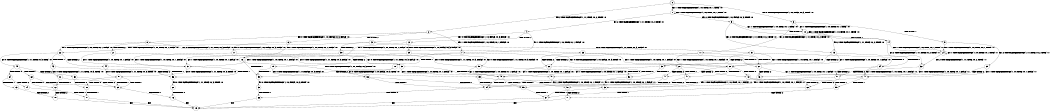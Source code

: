 digraph BCG {
size = "7, 10.5";
center = TRUE;
node [shape = circle];
0 [peripheries = 2];
0 -> 1 [label = "EX !1 !ATOMIC_EXCH_BRANCH (1, +0, TRUE, +0, 1, TRUE) !:0:"];
0 -> 2 [label = "EX !2 !ATOMIC_EXCH_BRANCH (1, +1, TRUE, +0, 2, TRUE) !:0:"];
0 -> 3 [label = "EX !0 !ATOMIC_EXCH_BRANCH (1, +0, FALSE, +0, 3, TRUE) !:0:"];
1 -> 4 [label = "EX !2 !ATOMIC_EXCH_BRANCH (1, +1, TRUE, +0, 2, TRUE) !:0:"];
1 -> 5 [label = "EX !0 !ATOMIC_EXCH_BRANCH (1, +0, FALSE, +0, 3, TRUE) !:0:"];
1 -> 1 [label = "EX !1 !ATOMIC_EXCH_BRANCH (1, +0, TRUE, +0, 1, TRUE) !:0:"];
2 -> 6 [label = "TERMINATE !2"];
2 -> 7 [label = "EX !1 !ATOMIC_EXCH_BRANCH (1, +0, TRUE, +0, 1, FALSE) !:0:"];
2 -> 8 [label = "EX !0 !ATOMIC_EXCH_BRANCH (1, +0, FALSE, +0, 3, FALSE) !:0:"];
3 -> 9 [label = "TERMINATE !0"];
3 -> 10 [label = "EX !1 !ATOMIC_EXCH_BRANCH (1, +0, TRUE, +0, 1, TRUE) !:0:"];
3 -> 11 [label = "EX !2 !ATOMIC_EXCH_BRANCH (1, +1, TRUE, +0, 2, TRUE) !:0:"];
4 -> 12 [label = "TERMINATE !2"];
4 -> 13 [label = "EX !0 !ATOMIC_EXCH_BRANCH (1, +0, FALSE, +0, 3, FALSE) !:0:"];
4 -> 7 [label = "EX !1 !ATOMIC_EXCH_BRANCH (1, +0, TRUE, +0, 1, FALSE) !:0:"];
5 -> 14 [label = "TERMINATE !0"];
5 -> 15 [label = "EX !2 !ATOMIC_EXCH_BRANCH (1, +1, TRUE, +0, 2, TRUE) !:0:"];
5 -> 10 [label = "EX !1 !ATOMIC_EXCH_BRANCH (1, +0, TRUE, +0, 1, TRUE) !:0:"];
6 -> 16 [label = "EX !1 !ATOMIC_EXCH_BRANCH (1, +0, TRUE, +0, 1, FALSE) !:0:"];
6 -> 17 [label = "EX !0 !ATOMIC_EXCH_BRANCH (1, +0, FALSE, +0, 3, FALSE) !:0:"];
7 -> 18 [label = "TERMINATE !1"];
7 -> 19 [label = "TERMINATE !2"];
7 -> 20 [label = "EX !0 !ATOMIC_EXCH_BRANCH (1, +0, FALSE, +0, 3, TRUE) !:0:"];
8 -> 21 [label = "TERMINATE !2"];
8 -> 22 [label = "EX !1 !ATOMIC_EXCH_BRANCH (1, +0, TRUE, +0, 1, FALSE) !:0:"];
8 -> 23 [label = "EX !0 !ATOMIC_EXCH_BRANCH (1, +1, TRUE, +0, 3, FALSE) !:0:"];
9 -> 24 [label = "EX !1 !ATOMIC_EXCH_BRANCH (1, +0, TRUE, +0, 1, TRUE) !:1:"];
9 -> 25 [label = "EX !2 !ATOMIC_EXCH_BRANCH (1, +1, TRUE, +0, 2, TRUE) !:1:"];
10 -> 14 [label = "TERMINATE !0"];
10 -> 15 [label = "EX !2 !ATOMIC_EXCH_BRANCH (1, +1, TRUE, +0, 2, TRUE) !:0:"];
10 -> 10 [label = "EX !1 !ATOMIC_EXCH_BRANCH (1, +0, TRUE, +0, 1, TRUE) !:0:"];
11 -> 26 [label = "TERMINATE !2"];
11 -> 27 [label = "TERMINATE !0"];
11 -> 28 [label = "EX !1 !ATOMIC_EXCH_BRANCH (1, +0, TRUE, +0, 1, FALSE) !:0:"];
12 -> 29 [label = "EX !0 !ATOMIC_EXCH_BRANCH (1, +0, FALSE, +0, 3, FALSE) !:0:"];
12 -> 16 [label = "EX !1 !ATOMIC_EXCH_BRANCH (1, +0, TRUE, +0, 1, FALSE) !:0:"];
13 -> 30 [label = "TERMINATE !2"];
13 -> 22 [label = "EX !1 !ATOMIC_EXCH_BRANCH (1, +0, TRUE, +0, 1, FALSE) !:0:"];
13 -> 31 [label = "EX !0 !ATOMIC_EXCH_BRANCH (1, +1, TRUE, +0, 3, FALSE) !:0:"];
14 -> 32 [label = "EX !2 !ATOMIC_EXCH_BRANCH (1, +1, TRUE, +0, 2, TRUE) !:1:"];
14 -> 24 [label = "EX !1 !ATOMIC_EXCH_BRANCH (1, +0, TRUE, +0, 1, TRUE) !:1:"];
15 -> 33 [label = "TERMINATE !2"];
15 -> 34 [label = "TERMINATE !0"];
15 -> 28 [label = "EX !1 !ATOMIC_EXCH_BRANCH (1, +0, TRUE, +0, 1, FALSE) !:0:"];
16 -> 35 [label = "TERMINATE !1"];
16 -> 36 [label = "EX !0 !ATOMIC_EXCH_BRANCH (1, +0, FALSE, +0, 3, TRUE) !:0:"];
17 -> 37 [label = "EX !1 !ATOMIC_EXCH_BRANCH (1, +0, TRUE, +0, 1, FALSE) !:0:"];
17 -> 38 [label = "EX !0 !ATOMIC_EXCH_BRANCH (1, +1, TRUE, +0, 3, FALSE) !:0:"];
18 -> 35 [label = "TERMINATE !2"];
18 -> 39 [label = "EX !0 !ATOMIC_EXCH_BRANCH (1, +0, FALSE, +0, 3, TRUE) !:0:"];
19 -> 35 [label = "TERMINATE !1"];
19 -> 36 [label = "EX !0 !ATOMIC_EXCH_BRANCH (1, +0, FALSE, +0, 3, TRUE) !:0:"];
20 -> 40 [label = "TERMINATE !1"];
20 -> 41 [label = "TERMINATE !2"];
20 -> 42 [label = "TERMINATE !0"];
21 -> 37 [label = "EX !1 !ATOMIC_EXCH_BRANCH (1, +0, TRUE, +0, 1, FALSE) !:0:"];
21 -> 38 [label = "EX !0 !ATOMIC_EXCH_BRANCH (1, +1, TRUE, +0, 3, FALSE) !:0:"];
22 -> 43 [label = "TERMINATE !1"];
22 -> 44 [label = "TERMINATE !2"];
22 -> 45 [label = "EX !0 !ATOMIC_EXCH_BRANCH (1, +1, TRUE, +0, 3, TRUE) !:0:"];
23 -> 26 [label = "TERMINATE !2"];
23 -> 27 [label = "TERMINATE !0"];
23 -> 28 [label = "EX !1 !ATOMIC_EXCH_BRANCH (1, +0, TRUE, +0, 1, FALSE) !:0:"];
24 -> 32 [label = "EX !2 !ATOMIC_EXCH_BRANCH (1, +1, TRUE, +0, 2, TRUE) !:1:"];
24 -> 24 [label = "EX !1 !ATOMIC_EXCH_BRANCH (1, +0, TRUE, +0, 1, TRUE) !:1:"];
25 -> 46 [label = "TERMINATE !2"];
25 -> 47 [label = "EX !1 !ATOMIC_EXCH_BRANCH (1, +0, TRUE, +0, 1, FALSE) !:1:"];
26 -> 48 [label = "TERMINATE !0"];
26 -> 49 [label = "EX !1 !ATOMIC_EXCH_BRANCH (1, +0, TRUE, +0, 1, FALSE) !:0:"];
27 -> 46 [label = "TERMINATE !2"];
27 -> 47 [label = "EX !1 !ATOMIC_EXCH_BRANCH (1, +0, TRUE, +0, 1, FALSE) !:1:"];
28 -> 40 [label = "TERMINATE !1"];
28 -> 41 [label = "TERMINATE !2"];
28 -> 42 [label = "TERMINATE !0"];
29 -> 37 [label = "EX !1 !ATOMIC_EXCH_BRANCH (1, +0, TRUE, +0, 1, FALSE) !:0:"];
29 -> 50 [label = "EX !0 !ATOMIC_EXCH_BRANCH (1, +1, TRUE, +0, 3, FALSE) !:0:"];
30 -> 37 [label = "EX !1 !ATOMIC_EXCH_BRANCH (1, +0, TRUE, +0, 1, FALSE) !:0:"];
30 -> 50 [label = "EX !0 !ATOMIC_EXCH_BRANCH (1, +1, TRUE, +0, 3, FALSE) !:0:"];
31 -> 33 [label = "TERMINATE !2"];
31 -> 34 [label = "TERMINATE !0"];
31 -> 28 [label = "EX !1 !ATOMIC_EXCH_BRANCH (1, +0, TRUE, +0, 1, FALSE) !:0:"];
32 -> 51 [label = "TERMINATE !2"];
32 -> 47 [label = "EX !1 !ATOMIC_EXCH_BRANCH (1, +0, TRUE, +0, 1, FALSE) !:1:"];
33 -> 52 [label = "TERMINATE !0"];
33 -> 49 [label = "EX !1 !ATOMIC_EXCH_BRANCH (1, +0, TRUE, +0, 1, FALSE) !:0:"];
34 -> 51 [label = "TERMINATE !2"];
34 -> 47 [label = "EX !1 !ATOMIC_EXCH_BRANCH (1, +0, TRUE, +0, 1, FALSE) !:1:"];
35 -> 53 [label = "EX !0 !ATOMIC_EXCH_BRANCH (1, +0, FALSE, +0, 3, TRUE) !:0:"];
36 -> 54 [label = "TERMINATE !1"];
36 -> 55 [label = "TERMINATE !0"];
37 -> 56 [label = "TERMINATE !1"];
37 -> 57 [label = "EX !0 !ATOMIC_EXCH_BRANCH (1, +1, TRUE, +0, 3, TRUE) !:0:"];
38 -> 48 [label = "TERMINATE !0"];
38 -> 49 [label = "EX !1 !ATOMIC_EXCH_BRANCH (1, +0, TRUE, +0, 1, FALSE) !:0:"];
39 -> 54 [label = "TERMINATE !2"];
39 -> 58 [label = "TERMINATE !0"];
40 -> 54 [label = "TERMINATE !2"];
40 -> 58 [label = "TERMINATE !0"];
41 -> 54 [label = "TERMINATE !1"];
41 -> 55 [label = "TERMINATE !0"];
42 -> 59 [label = "TERMINATE !1"];
42 -> 60 [label = "TERMINATE !2"];
43 -> 56 [label = "TERMINATE !2"];
43 -> 61 [label = "EX !0 !ATOMIC_EXCH_BRANCH (1, +1, TRUE, +0, 3, TRUE) !:0:"];
44 -> 56 [label = "TERMINATE !1"];
44 -> 57 [label = "EX !0 !ATOMIC_EXCH_BRANCH (1, +1, TRUE, +0, 3, TRUE) !:0:"];
45 -> 62 [label = "TERMINATE !1"];
45 -> 63 [label = "TERMINATE !2"];
45 -> 64 [label = "TERMINATE !0"];
46 -> 65 [label = "EX !1 !ATOMIC_EXCH_BRANCH (1, +0, TRUE, +0, 1, FALSE) !:1:"];
47 -> 59 [label = "TERMINATE !1"];
47 -> 60 [label = "TERMINATE !2"];
48 -> 65 [label = "EX !1 !ATOMIC_EXCH_BRANCH (1, +0, TRUE, +0, 1, FALSE) !:1:"];
49 -> 54 [label = "TERMINATE !1"];
49 -> 55 [label = "TERMINATE !0"];
50 -> 52 [label = "TERMINATE !0"];
50 -> 49 [label = "EX !1 !ATOMIC_EXCH_BRANCH (1, +0, TRUE, +0, 1, FALSE) !:0:"];
51 -> 65 [label = "EX !1 !ATOMIC_EXCH_BRANCH (1, +0, TRUE, +0, 1, FALSE) !:1:"];
52 -> 65 [label = "EX !1 !ATOMIC_EXCH_BRANCH (1, +0, TRUE, +0, 1, FALSE) !:1:"];
53 -> 66 [label = "TERMINATE !0"];
54 -> 66 [label = "TERMINATE !0"];
55 -> 67 [label = "TERMINATE !1"];
56 -> 68 [label = "EX !0 !ATOMIC_EXCH_BRANCH (1, +1, TRUE, +0, 3, TRUE) !:0:"];
57 -> 69 [label = "TERMINATE !1"];
57 -> 70 [label = "TERMINATE !0"];
58 -> 71 [label = "TERMINATE !2"];
59 -> 71 [label = "TERMINATE !2"];
60 -> 67 [label = "TERMINATE !1"];
61 -> 69 [label = "TERMINATE !2"];
61 -> 72 [label = "TERMINATE !0"];
62 -> 69 [label = "TERMINATE !2"];
62 -> 72 [label = "TERMINATE !0"];
63 -> 69 [label = "TERMINATE !1"];
63 -> 70 [label = "TERMINATE !0"];
64 -> 73 [label = "TERMINATE !1"];
64 -> 74 [label = "TERMINATE !2"];
65 -> 67 [label = "TERMINATE !1"];
66 -> 75 [label = "exit"];
67 -> 75 [label = "exit"];
68 -> 76 [label = "TERMINATE !0"];
69 -> 76 [label = "TERMINATE !0"];
70 -> 77 [label = "TERMINATE !1"];
71 -> 75 [label = "exit"];
72 -> 78 [label = "TERMINATE !2"];
73 -> 78 [label = "TERMINATE !2"];
74 -> 77 [label = "TERMINATE !1"];
76 -> 75 [label = "exit"];
77 -> 75 [label = "exit"];
78 -> 75 [label = "exit"];
}
